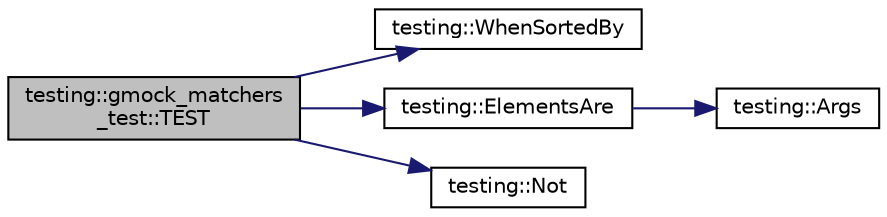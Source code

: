 digraph "testing::gmock_matchers_test::TEST"
{
  edge [fontname="Helvetica",fontsize="10",labelfontname="Helvetica",labelfontsize="10"];
  node [fontname="Helvetica",fontsize="10",shape=record];
  rankdir="LR";
  Node1623 [label="testing::gmock_matchers\l_test::TEST",height=0.2,width=0.4,color="black", fillcolor="grey75", style="filled", fontcolor="black"];
  Node1623 -> Node1624 [color="midnightblue",fontsize="10",style="solid",fontname="Helvetica"];
  Node1624 [label="testing::WhenSortedBy",height=0.2,width=0.4,color="black", fillcolor="white", style="filled",URL="$d0/d75/namespacetesting.html#af74dfcde9ed88d79cf69dfda049078a3"];
  Node1623 -> Node1625 [color="midnightblue",fontsize="10",style="solid",fontname="Helvetica"];
  Node1625 [label="testing::ElementsAre",height=0.2,width=0.4,color="black", fillcolor="white", style="filled",URL="$d0/d75/namespacetesting.html#a79cf4ae694bf8231dcf283b325405f27"];
  Node1625 -> Node1626 [color="midnightblue",fontsize="10",style="solid",fontname="Helvetica"];
  Node1626 [label="testing::Args",height=0.2,width=0.4,color="black", fillcolor="white", style="filled",URL="$d0/d75/namespacetesting.html#aaca153f67b689b8b9d5b8c67ecf8cee4"];
  Node1623 -> Node1627 [color="midnightblue",fontsize="10",style="solid",fontname="Helvetica"];
  Node1627 [label="testing::Not",height=0.2,width=0.4,color="black", fillcolor="white", style="filled",URL="$d0/d75/namespacetesting.html#a3d7d0dda7e51b13fe2f5aa28e23ed6b6"];
}

